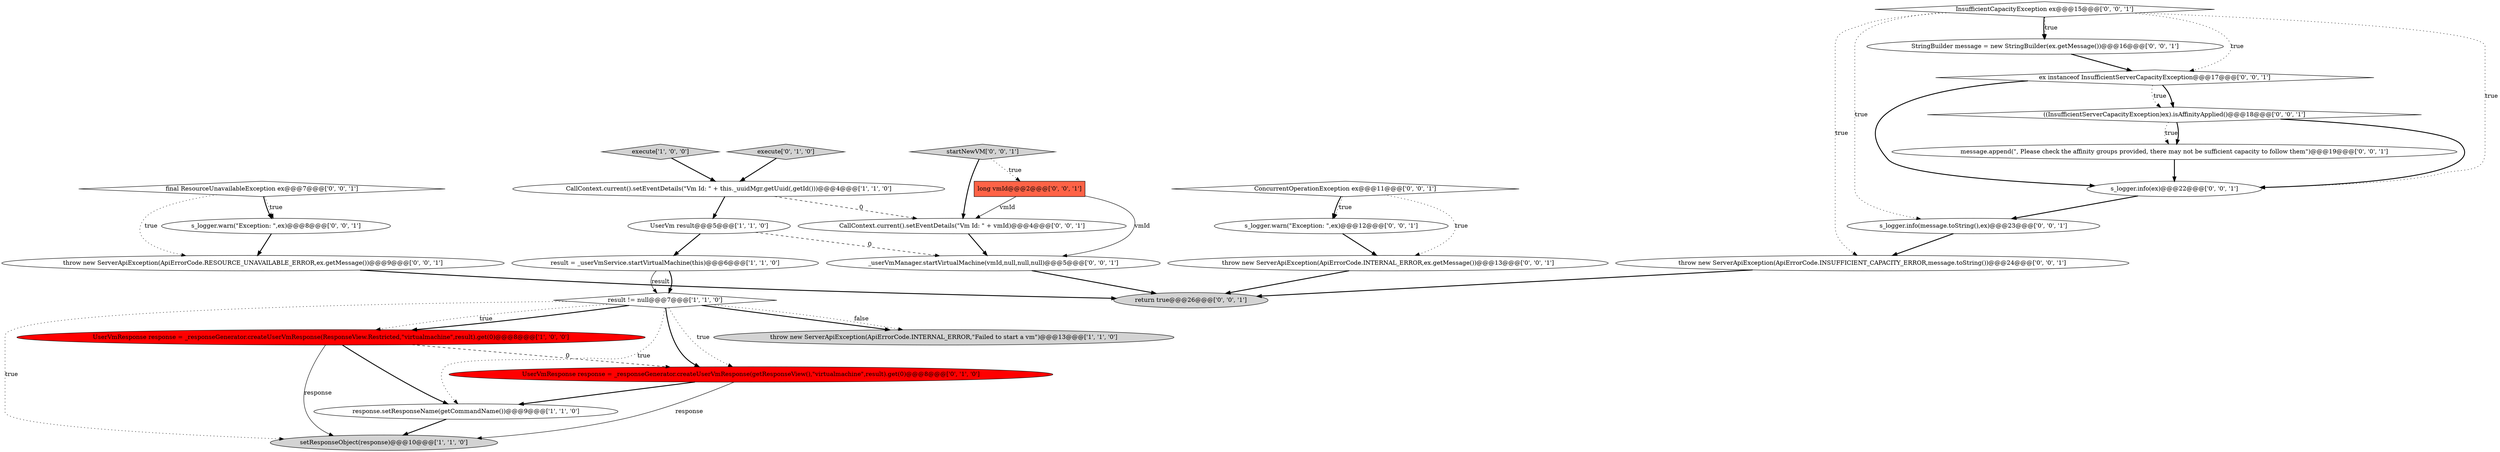 digraph {
19 [style = filled, label = "throw new ServerApiException(ApiErrorCode.RESOURCE_UNAVAILABLE_ERROR,ex.getMessage())@@@9@@@['0', '0', '1']", fillcolor = white, shape = ellipse image = "AAA0AAABBB3BBB"];
24 [style = filled, label = "_userVmManager.startVirtualMachine(vmId,null,null,null)@@@5@@@['0', '0', '1']", fillcolor = white, shape = ellipse image = "AAA0AAABBB3BBB"];
16 [style = filled, label = "((InsufficientServerCapacityException)ex).isAffinityApplied()@@@18@@@['0', '0', '1']", fillcolor = white, shape = diamond image = "AAA0AAABBB3BBB"];
2 [style = filled, label = "result != null@@@7@@@['1', '1', '0']", fillcolor = white, shape = diamond image = "AAA0AAABBB1BBB"];
6 [style = filled, label = "setResponseObject(response)@@@10@@@['1', '1', '0']", fillcolor = lightgray, shape = ellipse image = "AAA0AAABBB1BBB"];
18 [style = filled, label = "throw new ServerApiException(ApiErrorCode.INTERNAL_ERROR,ex.getMessage())@@@13@@@['0', '0', '1']", fillcolor = white, shape = ellipse image = "AAA0AAABBB3BBB"];
1 [style = filled, label = "CallContext.current().setEventDetails(\"Vm Id: \" + this._uuidMgr.getUuid(,getId()))@@@4@@@['1', '1', '0']", fillcolor = white, shape = ellipse image = "AAA0AAABBB1BBB"];
17 [style = filled, label = "return true@@@26@@@['0', '0', '1']", fillcolor = lightgray, shape = ellipse image = "AAA0AAABBB3BBB"];
20 [style = filled, label = "ConcurrentOperationException ex@@@11@@@['0', '0', '1']", fillcolor = white, shape = diamond image = "AAA0AAABBB3BBB"];
25 [style = filled, label = "throw new ServerApiException(ApiErrorCode.INSUFFICIENT_CAPACITY_ERROR,message.toString())@@@24@@@['0', '0', '1']", fillcolor = white, shape = ellipse image = "AAA0AAABBB3BBB"];
7 [style = filled, label = "result = _userVmService.startVirtualMachine(this)@@@6@@@['1', '1', '0']", fillcolor = white, shape = ellipse image = "AAA0AAABBB1BBB"];
21 [style = filled, label = "StringBuilder message = new StringBuilder(ex.getMessage())@@@16@@@['0', '0', '1']", fillcolor = white, shape = ellipse image = "AAA0AAABBB3BBB"];
22 [style = filled, label = "message.append(\", Please check the affinity groups provided, there may not be sufficient capacity to follow them\")@@@19@@@['0', '0', '1']", fillcolor = white, shape = ellipse image = "AAA0AAABBB3BBB"];
0 [style = filled, label = "UserVm result@@@5@@@['1', '1', '0']", fillcolor = white, shape = ellipse image = "AAA0AAABBB1BBB"];
29 [style = filled, label = "InsufficientCapacityException ex@@@15@@@['0', '0', '1']", fillcolor = white, shape = diamond image = "AAA0AAABBB3BBB"];
14 [style = filled, label = "s_logger.warn(\"Exception: \",ex)@@@12@@@['0', '0', '1']", fillcolor = white, shape = ellipse image = "AAA0AAABBB3BBB"];
11 [style = filled, label = "s_logger.info(message.toString(),ex)@@@23@@@['0', '0', '1']", fillcolor = white, shape = ellipse image = "AAA0AAABBB3BBB"];
13 [style = filled, label = "s_logger.info(ex)@@@22@@@['0', '0', '1']", fillcolor = white, shape = ellipse image = "AAA0AAABBB3BBB"];
5 [style = filled, label = "execute['1', '0', '0']", fillcolor = lightgray, shape = diamond image = "AAA0AAABBB1BBB"];
15 [style = filled, label = "s_logger.warn(\"Exception: \",ex)@@@8@@@['0', '0', '1']", fillcolor = white, shape = ellipse image = "AAA0AAABBB3BBB"];
8 [style = filled, label = "UserVmResponse response = _responseGenerator.createUserVmResponse(ResponseView.Restricted,\"virtualmachine\",result).get(0)@@@8@@@['1', '0', '0']", fillcolor = red, shape = ellipse image = "AAA1AAABBB1BBB"];
4 [style = filled, label = "response.setResponseName(getCommandName())@@@9@@@['1', '1', '0']", fillcolor = white, shape = ellipse image = "AAA0AAABBB1BBB"];
10 [style = filled, label = "execute['0', '1', '0']", fillcolor = lightgray, shape = diamond image = "AAA0AAABBB2BBB"];
26 [style = filled, label = "final ResourceUnavailableException ex@@@7@@@['0', '0', '1']", fillcolor = white, shape = diamond image = "AAA0AAABBB3BBB"];
3 [style = filled, label = "throw new ServerApiException(ApiErrorCode.INTERNAL_ERROR,\"Failed to start a vm\")@@@13@@@['1', '1', '0']", fillcolor = lightgray, shape = ellipse image = "AAA0AAABBB1BBB"];
28 [style = filled, label = "startNewVM['0', '0', '1']", fillcolor = lightgray, shape = diamond image = "AAA0AAABBB3BBB"];
23 [style = filled, label = "CallContext.current().setEventDetails(\"Vm Id: \" + vmId)@@@4@@@['0', '0', '1']", fillcolor = white, shape = ellipse image = "AAA0AAABBB3BBB"];
27 [style = filled, label = "long vmId@@@2@@@['0', '0', '1']", fillcolor = tomato, shape = box image = "AAA0AAABBB3BBB"];
12 [style = filled, label = "ex instanceof InsufficientServerCapacityException@@@17@@@['0', '0', '1']", fillcolor = white, shape = diamond image = "AAA0AAABBB3BBB"];
9 [style = filled, label = "UserVmResponse response = _responseGenerator.createUserVmResponse(getResponseView(),\"virtualmachine\",result).get(0)@@@8@@@['0', '1', '0']", fillcolor = red, shape = ellipse image = "AAA1AAABBB2BBB"];
16->13 [style = bold, label=""];
4->6 [style = bold, label=""];
9->4 [style = bold, label=""];
2->3 [style = bold, label=""];
2->3 [style = dotted, label="false"];
9->6 [style = solid, label="response"];
20->14 [style = dotted, label="true"];
18->17 [style = bold, label=""];
27->23 [style = solid, label="vmId"];
26->19 [style = dotted, label="true"];
20->14 [style = bold, label=""];
12->16 [style = bold, label=""];
1->0 [style = bold, label=""];
2->9 [style = bold, label=""];
19->17 [style = bold, label=""];
29->12 [style = dotted, label="true"];
16->22 [style = dotted, label="true"];
15->19 [style = bold, label=""];
16->22 [style = bold, label=""];
13->11 [style = bold, label=""];
25->17 [style = bold, label=""];
29->21 [style = bold, label=""];
0->7 [style = bold, label=""];
21->12 [style = bold, label=""];
8->9 [style = dashed, label="0"];
12->13 [style = bold, label=""];
5->1 [style = bold, label=""];
23->24 [style = bold, label=""];
29->25 [style = dotted, label="true"];
27->24 [style = solid, label="vmId"];
2->9 [style = dotted, label="true"];
29->13 [style = dotted, label="true"];
12->16 [style = dotted, label="true"];
2->6 [style = dotted, label="true"];
28->23 [style = bold, label=""];
7->2 [style = bold, label=""];
2->4 [style = dotted, label="true"];
24->17 [style = bold, label=""];
26->15 [style = bold, label=""];
26->15 [style = dotted, label="true"];
20->18 [style = dotted, label="true"];
0->24 [style = dashed, label="0"];
14->18 [style = bold, label=""];
29->21 [style = dotted, label="true"];
28->27 [style = dotted, label="true"];
8->4 [style = bold, label=""];
8->6 [style = solid, label="response"];
10->1 [style = bold, label=""];
7->2 [style = solid, label="result"];
1->23 [style = dashed, label="0"];
22->13 [style = bold, label=""];
2->8 [style = dotted, label="true"];
11->25 [style = bold, label=""];
2->8 [style = bold, label=""];
29->11 [style = dotted, label="true"];
}
